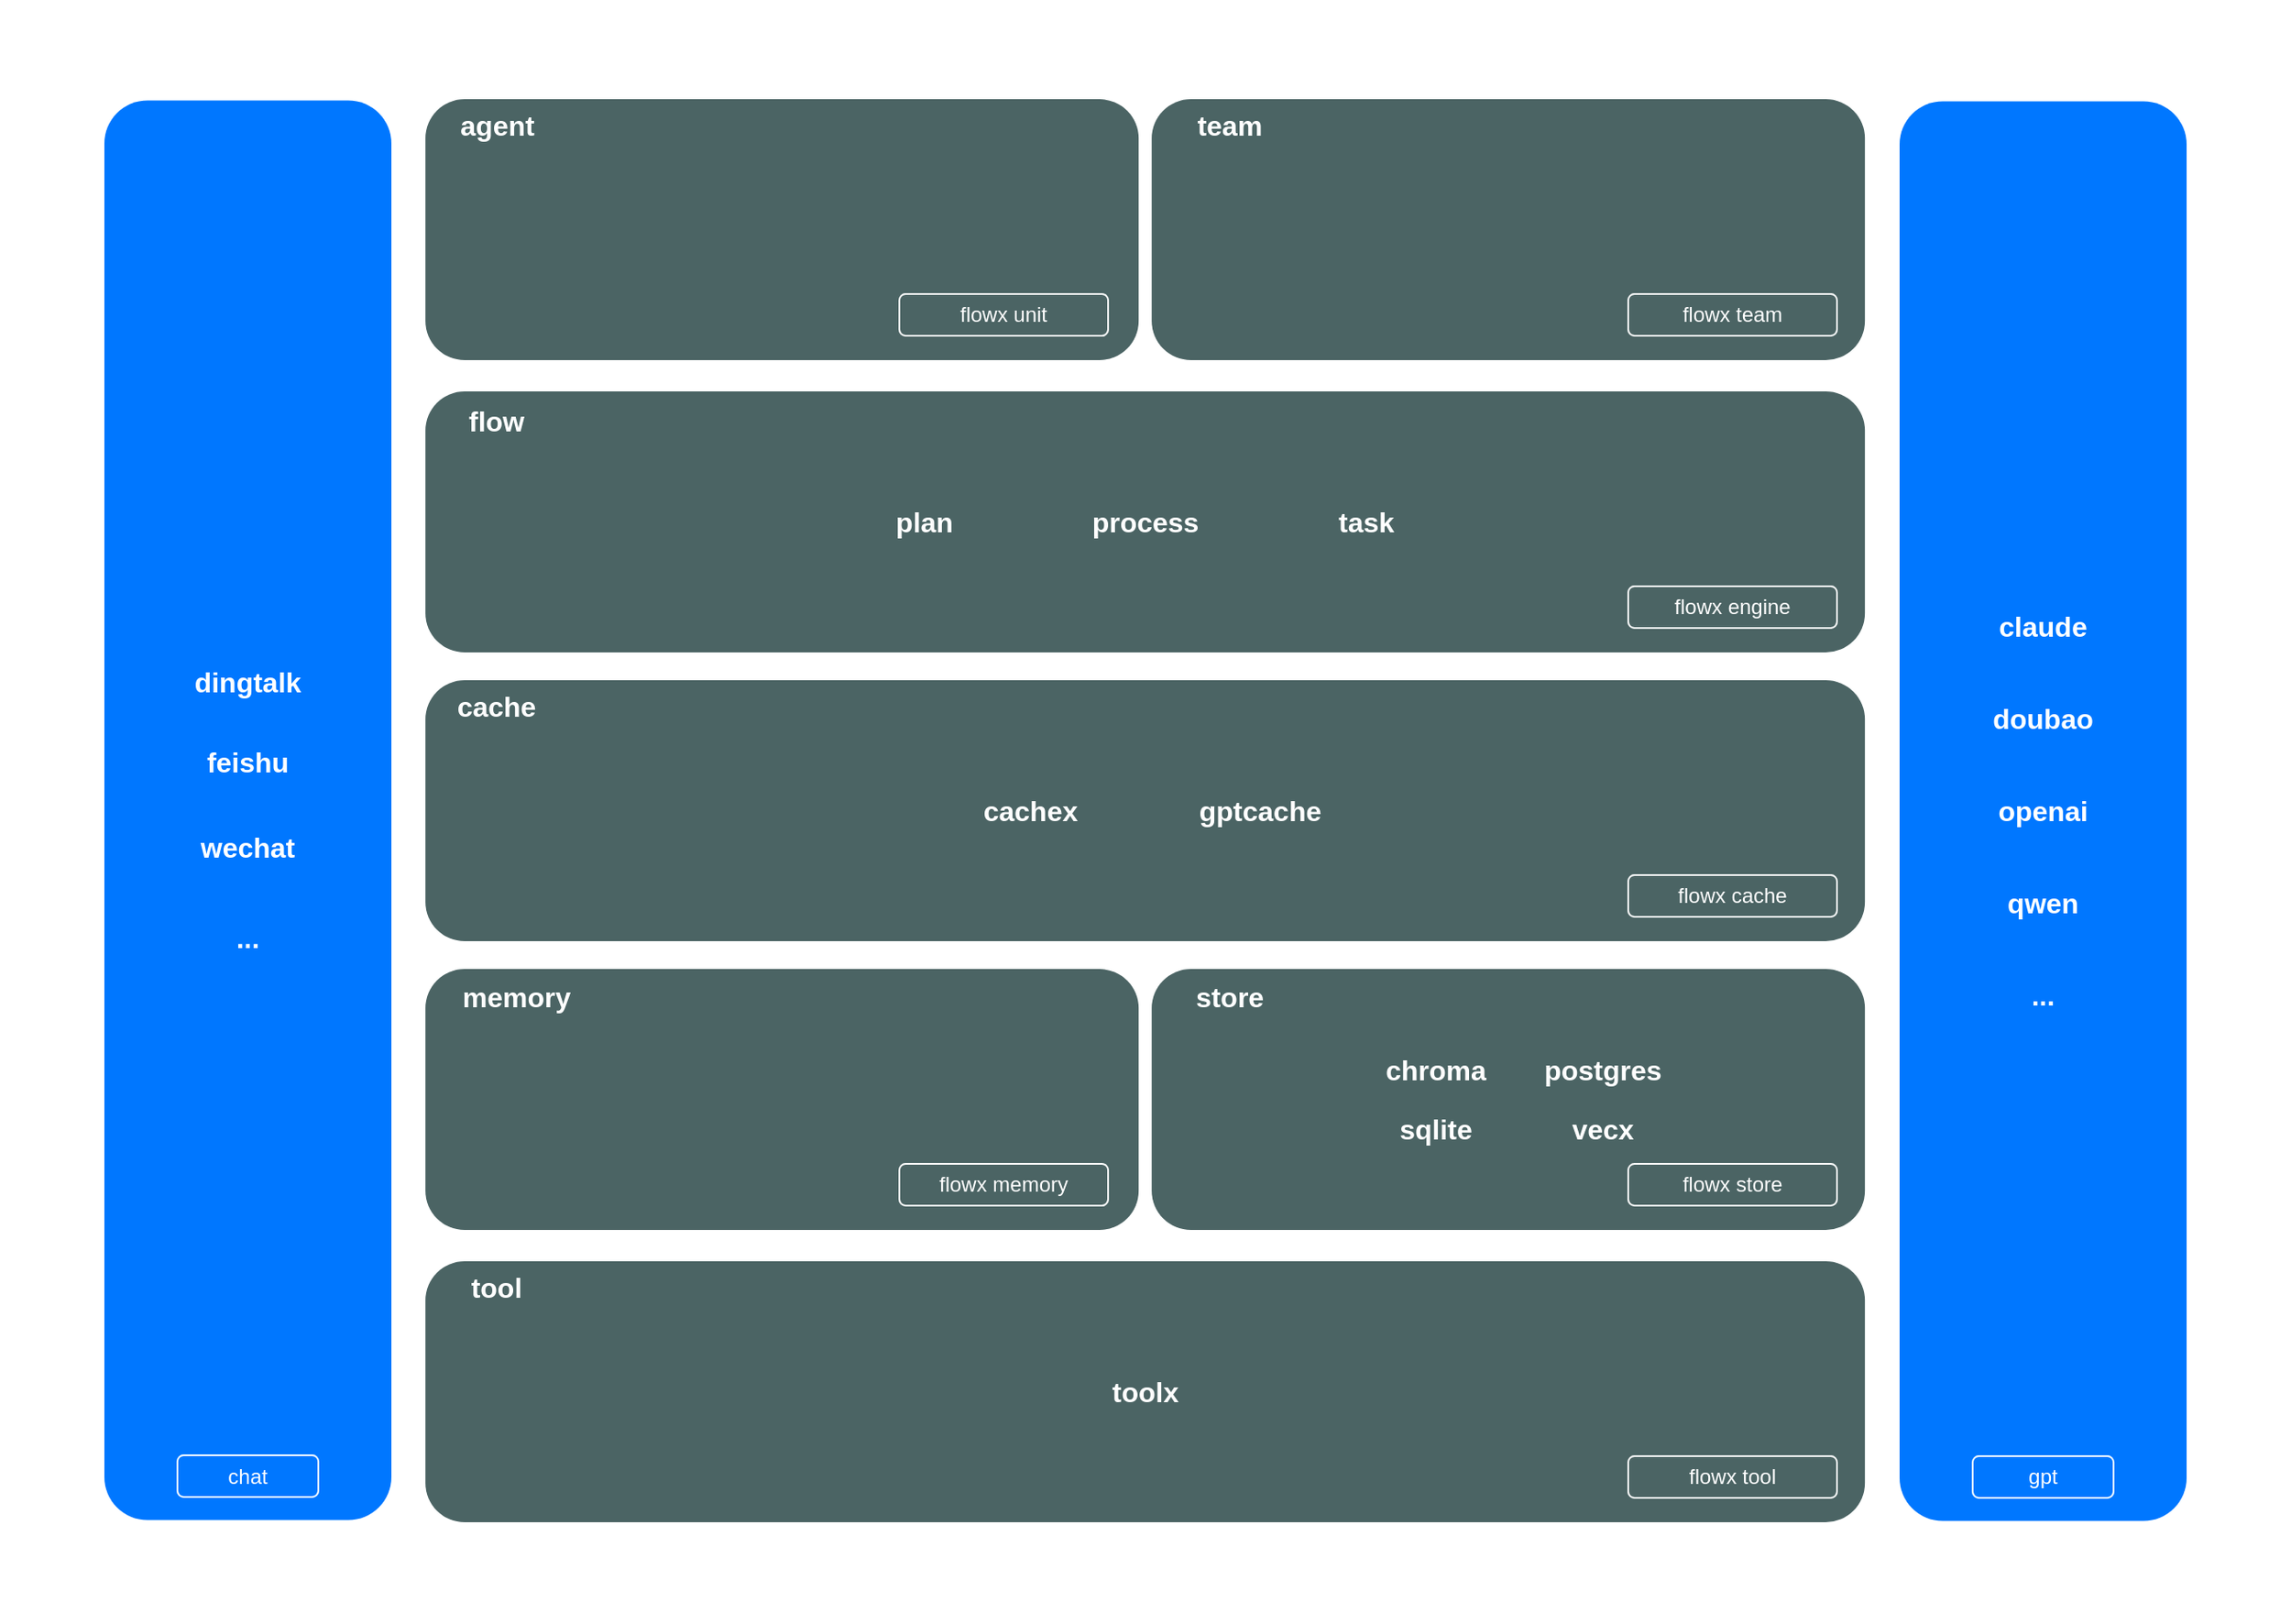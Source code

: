 <mxfile scale="2" border="0">
    <diagram id="8_WlqVr0ZAdrVBBNUXE_" name="Page-1">
        <mxGraphModel dx="1600" dy="4081" grid="0" gridSize="10" guides="1" tooltips="1" connect="1" arrows="1" fold="1" page="1" pageScale="1" pageWidth="827" pageHeight="1169" math="0" shadow="0">
            <root>
                <mxCell id="0"/>
                <mxCell id="1" parent="0"/>
                <mxCell id="37" value="" style="rounded=0;whiteSpace=wrap;html=1;fillColor=#FFFFFF;strokeColor=none;" parent="1" vertex="1">
                    <mxGeometry x="250.91" y="-78.28" width="1314.82" height="931.06" as="geometry"/>
                </mxCell>
                <mxCell id="107" value="" style="rounded=1;whiteSpace=wrap;html=1;fillColor=#0077FF;strokeColor=none;" parent="1" vertex="1">
                    <mxGeometry x="310" y="-21.25" width="165" height="816" as="geometry"/>
                </mxCell>
                <mxCell id="2" value="" style="rounded=1;whiteSpace=wrap;html=1;fillColor=#4B6464;strokeColor=none;" parent="1" vertex="1">
                    <mxGeometry x="912.07" y="478" width="410" height="150" as="geometry"/>
                </mxCell>
                <mxCell id="4" value="&lt;b&gt;store&lt;/b&gt;" style="text;html=1;strokeColor=none;fillColor=none;align=center;verticalAlign=middle;whiteSpace=wrap;rounded=0;fontSize=16;fontColor=#FFFFFF;" parent="1" vertex="1">
                    <mxGeometry x="910" y="478.5" width="93.87" height="30" as="geometry"/>
                </mxCell>
                <mxCell id="5" value="flowx store" style="text;html=1;strokeColor=#FFFFFF;fillColor=none;align=center;verticalAlign=middle;whiteSpace=wrap;rounded=1;fontStyle=0;fontColor=#FFFFFF;" parent="1" vertex="1">
                    <mxGeometry x="1186" y="590" width="120" height="24" as="geometry"/>
                </mxCell>
                <mxCell id="25" value="" style="rounded=1;whiteSpace=wrap;html=1;fillColor=#4B6464;strokeColor=none;" parent="1" vertex="1">
                    <mxGeometry x="494.57" y="146" width="827.5" height="150" as="geometry"/>
                </mxCell>
                <mxCell id="26" value="&lt;b style=&quot;font-size: 16px;&quot;&gt;flow&lt;/b&gt;" style="text;html=1;strokeColor=none;fillColor=none;align=center;verticalAlign=middle;whiteSpace=wrap;rounded=0;fontSize=16;fontColor=#FFFFFF;" parent="1" vertex="1">
                    <mxGeometry x="494.58" y="148" width="81.49" height="30" as="geometry"/>
                </mxCell>
                <mxCell id="27" value="&lt;span&gt;flowx engine&lt;/span&gt;" style="text;html=1;strokeColor=#FFFFFF;fillColor=none;align=center;verticalAlign=middle;whiteSpace=wrap;rounded=1;fontStyle=0;fontColor=#FFFFFF;" parent="1" vertex="1">
                    <mxGeometry x="1186.0" y="258" width="120" height="24" as="geometry"/>
                </mxCell>
                <mxCell id="35" value="" style="rounded=1;whiteSpace=wrap;html=1;fillColor=#4B6464;strokeColor=none;" parent="1" vertex="1">
                    <mxGeometry x="494.57" y="478" width="410" height="150" as="geometry"/>
                </mxCell>
                <mxCell id="36" value="&lt;b&gt;memory&lt;/b&gt;" style="text;html=1;strokeColor=none;fillColor=none;align=center;verticalAlign=middle;whiteSpace=wrap;rounded=0;fontSize=16;fontColor=#FFFFFF;" parent="1" vertex="1">
                    <mxGeometry x="494.58" y="478.5" width="103.62" height="30" as="geometry"/>
                </mxCell>
                <mxCell id="IC8TDmNk0UQz4hlquqU3-55" value="flowx memory" style="text;html=1;strokeColor=#FFFFFF;fillColor=none;align=center;verticalAlign=middle;whiteSpace=wrap;rounded=1;fontStyle=0;fontColor=#FFFFFF;" parent="1" vertex="1">
                    <mxGeometry x="767" y="590" width="120" height="24" as="geometry"/>
                </mxCell>
                <mxCell id="40" value="&lt;b&gt;wechat&lt;/b&gt;" style="text;html=1;strokeColor=none;fillColor=none;align=center;verticalAlign=middle;whiteSpace=wrap;rounded=0;fontSize=16;fontColor=#FFFFFF;" parent="1" vertex="1">
                    <mxGeometry x="347" y="393.12" width="91" height="30" as="geometry"/>
                </mxCell>
                <mxCell id="41" value="&lt;b&gt;...&lt;/b&gt;" style="text;html=1;strokeColor=none;fillColor=none;align=center;verticalAlign=middle;whiteSpace=wrap;rounded=0;fontSize=16;fontColor=#FFFFFF;" parent="1" vertex="1">
                    <mxGeometry x="347" y="445.12" width="91" height="30" as="geometry"/>
                </mxCell>
                <mxCell id="42" value="&lt;b&gt;feishu&lt;/b&gt;" style="text;html=1;strokeColor=none;fillColor=none;align=center;verticalAlign=middle;whiteSpace=wrap;rounded=0;fontSize=16;fontColor=#FFFFFF;" parent="1" vertex="1">
                    <mxGeometry x="347" y="344.12" width="91" height="30" as="geometry"/>
                </mxCell>
                <mxCell id="45" value="&lt;b&gt;dingtalk&lt;/b&gt;" style="text;html=1;strokeColor=none;fillColor=none;align=center;verticalAlign=middle;whiteSpace=wrap;rounded=0;fontSize=16;fontColor=#FFFFFF;" parent="1" vertex="1">
                    <mxGeometry x="347" y="298.37" width="91" height="30" as="geometry"/>
                </mxCell>
                <mxCell id="72" value="" style="rounded=1;whiteSpace=wrap;html=1;fillColor=#4B6464;strokeColor=none;" parent="1" vertex="1">
                    <mxGeometry x="494.57" y="312" width="827.5" height="150" as="geometry"/>
                </mxCell>
                <mxCell id="73" value="&lt;b style=&quot;font-size: 16px;&quot;&gt;cache&lt;/b&gt;" style="text;html=1;strokeColor=none;fillColor=none;align=center;verticalAlign=middle;whiteSpace=wrap;rounded=0;fontSize=16;fontColor=#FFFFFF;" parent="1" vertex="1">
                    <mxGeometry x="494.58" y="312" width="81.49" height="30" as="geometry"/>
                </mxCell>
                <mxCell id="74" value="flowx cache" style="text;html=1;strokeColor=#FFFFFF;fillColor=none;align=center;verticalAlign=middle;whiteSpace=wrap;rounded=1;fontStyle=0;fontColor=#FFFFFF;" parent="1" vertex="1">
                    <mxGeometry x="1186.0" y="424" width="120" height="24" as="geometry"/>
                </mxCell>
                <mxCell id="75" value="" style="rounded=1;whiteSpace=wrap;html=1;fillColor=#0077FF;strokeColor=none;" parent="1" vertex="1">
                    <mxGeometry x="1342" y="-20.75" width="165" height="816" as="geometry"/>
                </mxCell>
                <mxCell id="76" value="gpt" style="text;html=1;strokeColor=#FFFFFF;fillColor=none;align=center;verticalAlign=middle;whiteSpace=wrap;rounded=1;fontStyle=0;fontColor=#FFFFFF;" parent="1" vertex="1">
                    <mxGeometry x="1384" y="758" width="81" height="24" as="geometry"/>
                </mxCell>
                <mxCell id="77" value="&lt;b&gt;openai&lt;/b&gt;" style="text;html=1;strokeColor=none;fillColor=none;align=center;verticalAlign=middle;whiteSpace=wrap;rounded=0;fontSize=16;fontColor=#FFFFFF;" parent="1" vertex="1">
                    <mxGeometry x="1379" y="371.75" width="91" height="30" as="geometry"/>
                </mxCell>
                <mxCell id="78" value="&lt;b&gt;qwen&lt;/b&gt;" style="text;html=1;strokeColor=none;fillColor=none;align=center;verticalAlign=middle;whiteSpace=wrap;rounded=0;fontSize=16;fontColor=#FFFFFF;" parent="1" vertex="1">
                    <mxGeometry x="1379" y="424.75" width="91" height="30" as="geometry"/>
                </mxCell>
                <mxCell id="79" value="&lt;b&gt;doubao&lt;/b&gt;" style="text;html=1;strokeColor=none;fillColor=none;align=center;verticalAlign=middle;whiteSpace=wrap;rounded=0;fontSize=16;fontColor=#FFFFFF;" parent="1" vertex="1">
                    <mxGeometry x="1379" y="318.75" width="91" height="30" as="geometry"/>
                </mxCell>
                <mxCell id="80" value="&lt;b&gt;claude&lt;/b&gt;" style="text;html=1;strokeColor=none;fillColor=none;align=center;verticalAlign=middle;whiteSpace=wrap;rounded=0;fontSize=16;fontColor=#FFFFFF;" parent="1" vertex="1">
                    <mxGeometry x="1379" y="265.75" width="91" height="30" as="geometry"/>
                </mxCell>
                <mxCell id="81" value="&lt;b&gt;...&lt;/b&gt;" style="text;html=1;strokeColor=none;fillColor=none;align=center;verticalAlign=middle;whiteSpace=wrap;rounded=0;fontSize=16;fontColor=#FFFFFF;" parent="1" vertex="1">
                    <mxGeometry x="1379" y="477.75" width="91" height="30" as="geometry"/>
                </mxCell>
                <mxCell id="86" value="" style="rounded=1;whiteSpace=wrap;html=1;fillColor=#4B6464;strokeColor=none;" parent="1" vertex="1">
                    <mxGeometry x="912.07" y="-22" width="410" height="150" as="geometry"/>
                </mxCell>
                <mxCell id="87" value="&lt;b&gt;team&lt;/b&gt;" style="text;html=1;strokeColor=none;fillColor=none;align=center;verticalAlign=middle;whiteSpace=wrap;rounded=0;fontSize=16;fontColor=#FFFFFF;" parent="1" vertex="1">
                    <mxGeometry x="910" y="-22" width="93.87" height="30" as="geometry"/>
                </mxCell>
                <mxCell id="88" value="flowx team" style="text;html=1;strokeColor=#FFFFFF;fillColor=none;align=center;verticalAlign=middle;whiteSpace=wrap;rounded=1;fontStyle=0;fontColor=#FFFFFF;" parent="1" vertex="1">
                    <mxGeometry x="1186" y="90" width="120" height="24" as="geometry"/>
                </mxCell>
                <mxCell id="89" value="" style="rounded=1;whiteSpace=wrap;html=1;fillColor=#4B6464;strokeColor=none;" parent="1" vertex="1">
                    <mxGeometry x="494.57" y="-22" width="410" height="150" as="geometry"/>
                </mxCell>
                <mxCell id="90" value="&lt;b&gt;agent&lt;/b&gt;" style="text;html=1;strokeColor=none;fillColor=none;align=center;verticalAlign=middle;whiteSpace=wrap;rounded=0;fontSize=16;fontColor=#FFFFFF;" parent="1" vertex="1">
                    <mxGeometry x="483.51" y="-22" width="103.62" height="30" as="geometry"/>
                </mxCell>
                <mxCell id="91" value="flowx unit" style="text;html=1;strokeColor=#FFFFFF;fillColor=none;align=center;verticalAlign=middle;whiteSpace=wrap;rounded=1;fontStyle=0;fontColor=#FFFFFF;" parent="1" vertex="1">
                    <mxGeometry x="767" y="90" width="120" height="24" as="geometry"/>
                </mxCell>
                <mxCell id="92" value="&lt;b&gt;plan&lt;/b&gt;" style="text;html=1;strokeColor=none;fillColor=none;align=center;verticalAlign=middle;whiteSpace=wrap;rounded=0;fontSize=16;fontColor=#FFFFFF;" parent="1" vertex="1">
                    <mxGeometry x="735.82" y="206" width="91" height="30" as="geometry"/>
                </mxCell>
                <mxCell id="93" value="&lt;b&gt;process&lt;/b&gt;" style="text;html=1;strokeColor=none;fillColor=none;align=center;verticalAlign=middle;whiteSpace=wrap;rounded=0;fontSize=16;fontColor=#FFFFFF;" parent="1" vertex="1">
                    <mxGeometry x="862.64" y="206" width="91" height="30" as="geometry"/>
                </mxCell>
                <mxCell id="94" value="&lt;b&gt;task&lt;/b&gt;" style="text;html=1;strokeColor=none;fillColor=none;align=center;verticalAlign=middle;whiteSpace=wrap;rounded=0;fontSize=16;fontColor=#FFFFFF;" parent="1" vertex="1">
                    <mxGeometry x="989.82" y="206" width="91" height="30" as="geometry"/>
                </mxCell>
                <mxCell id="95" value="" style="rounded=1;whiteSpace=wrap;html=1;fillColor=#4B6464;strokeColor=none;" parent="1" vertex="1">
                    <mxGeometry x="494.57" y="646" width="827.5" height="150" as="geometry"/>
                </mxCell>
                <mxCell id="96" value="&lt;b style=&quot;font-size: 16px;&quot;&gt;tool&lt;/b&gt;" style="text;html=1;strokeColor=none;fillColor=none;align=center;verticalAlign=middle;whiteSpace=wrap;rounded=0;fontSize=16;fontColor=#FFFFFF;" parent="1" vertex="1">
                    <mxGeometry x="494.57" y="646" width="81.49" height="30" as="geometry"/>
                </mxCell>
                <mxCell id="97" value="&lt;span&gt;flowx tool&lt;/span&gt;" style="text;html=1;strokeColor=#FFFFFF;fillColor=none;align=center;verticalAlign=middle;whiteSpace=wrap;rounded=1;fontStyle=0;fontColor=#FFFFFF;" parent="1" vertex="1">
                    <mxGeometry x="1186.0" y="758" width="120" height="24" as="geometry"/>
                </mxCell>
                <mxCell id="100" value="&lt;b&gt;toolx&lt;/b&gt;" style="text;html=1;strokeColor=none;fillColor=none;align=center;verticalAlign=middle;whiteSpace=wrap;rounded=0;fontSize=16;fontColor=#FFFFFF;" parent="1" vertex="1">
                    <mxGeometry x="862.82" y="706" width="91" height="30" as="geometry"/>
                </mxCell>
                <mxCell id="101" value="&lt;b&gt;cachex&lt;/b&gt;" style="text;html=1;strokeColor=none;fillColor=none;align=center;verticalAlign=middle;whiteSpace=wrap;rounded=0;fontSize=16;fontColor=#FFFFFF;" parent="1" vertex="1">
                    <mxGeometry x="796.82" y="371.75" width="91" height="30" as="geometry"/>
                </mxCell>
                <mxCell id="102" value="&lt;b&gt;gptcache&lt;/b&gt;" style="text;html=1;strokeColor=none;fillColor=none;align=center;verticalAlign=middle;whiteSpace=wrap;rounded=0;fontSize=16;fontColor=#FFFFFF;" parent="1" vertex="1">
                    <mxGeometry x="928.82" y="372.25" width="91" height="30" as="geometry"/>
                </mxCell>
                <mxCell id="103" value="&lt;b&gt;chroma&lt;/b&gt;" style="text;html=1;strokeColor=none;fillColor=none;align=center;verticalAlign=middle;whiteSpace=wrap;rounded=0;fontSize=16;fontColor=#FFFFFF;" parent="1" vertex="1">
                    <mxGeometry x="1030" y="521" width="91" height="30" as="geometry"/>
                </mxCell>
                <mxCell id="104" value="&lt;b&gt;sqlite&lt;/b&gt;" style="text;html=1;strokeColor=none;fillColor=none;align=center;verticalAlign=middle;whiteSpace=wrap;rounded=0;fontSize=16;fontColor=#FFFFFF;" parent="1" vertex="1">
                    <mxGeometry x="1030" y="555" width="91" height="30" as="geometry"/>
                </mxCell>
                <mxCell id="105" value="&lt;b&gt;vecx&lt;/b&gt;" style="text;html=1;strokeColor=none;fillColor=none;align=center;verticalAlign=middle;whiteSpace=wrap;rounded=0;fontSize=16;fontColor=#FFFFFF;" parent="1" vertex="1">
                    <mxGeometry x="1126" y="555" width="91" height="30" as="geometry"/>
                </mxCell>
                <mxCell id="106" value="&lt;b&gt;postgres&lt;/b&gt;" style="text;html=1;strokeColor=none;fillColor=none;align=center;verticalAlign=middle;whiteSpace=wrap;rounded=0;fontSize=16;fontColor=#FFFFFF;" parent="1" vertex="1">
                    <mxGeometry x="1126" y="521" width="91" height="30" as="geometry"/>
                </mxCell>
                <mxCell id="108" value="chat" style="text;html=1;strokeColor=#FFFFFF;fillColor=none;align=center;verticalAlign=middle;whiteSpace=wrap;rounded=1;fontStyle=0;fontColor=#FFFFFF;" parent="1" vertex="1">
                    <mxGeometry x="352" y="757.5" width="81" height="24" as="geometry"/>
                </mxCell>
            </root>
        </mxGraphModel>
    </diagram>
</mxfile>